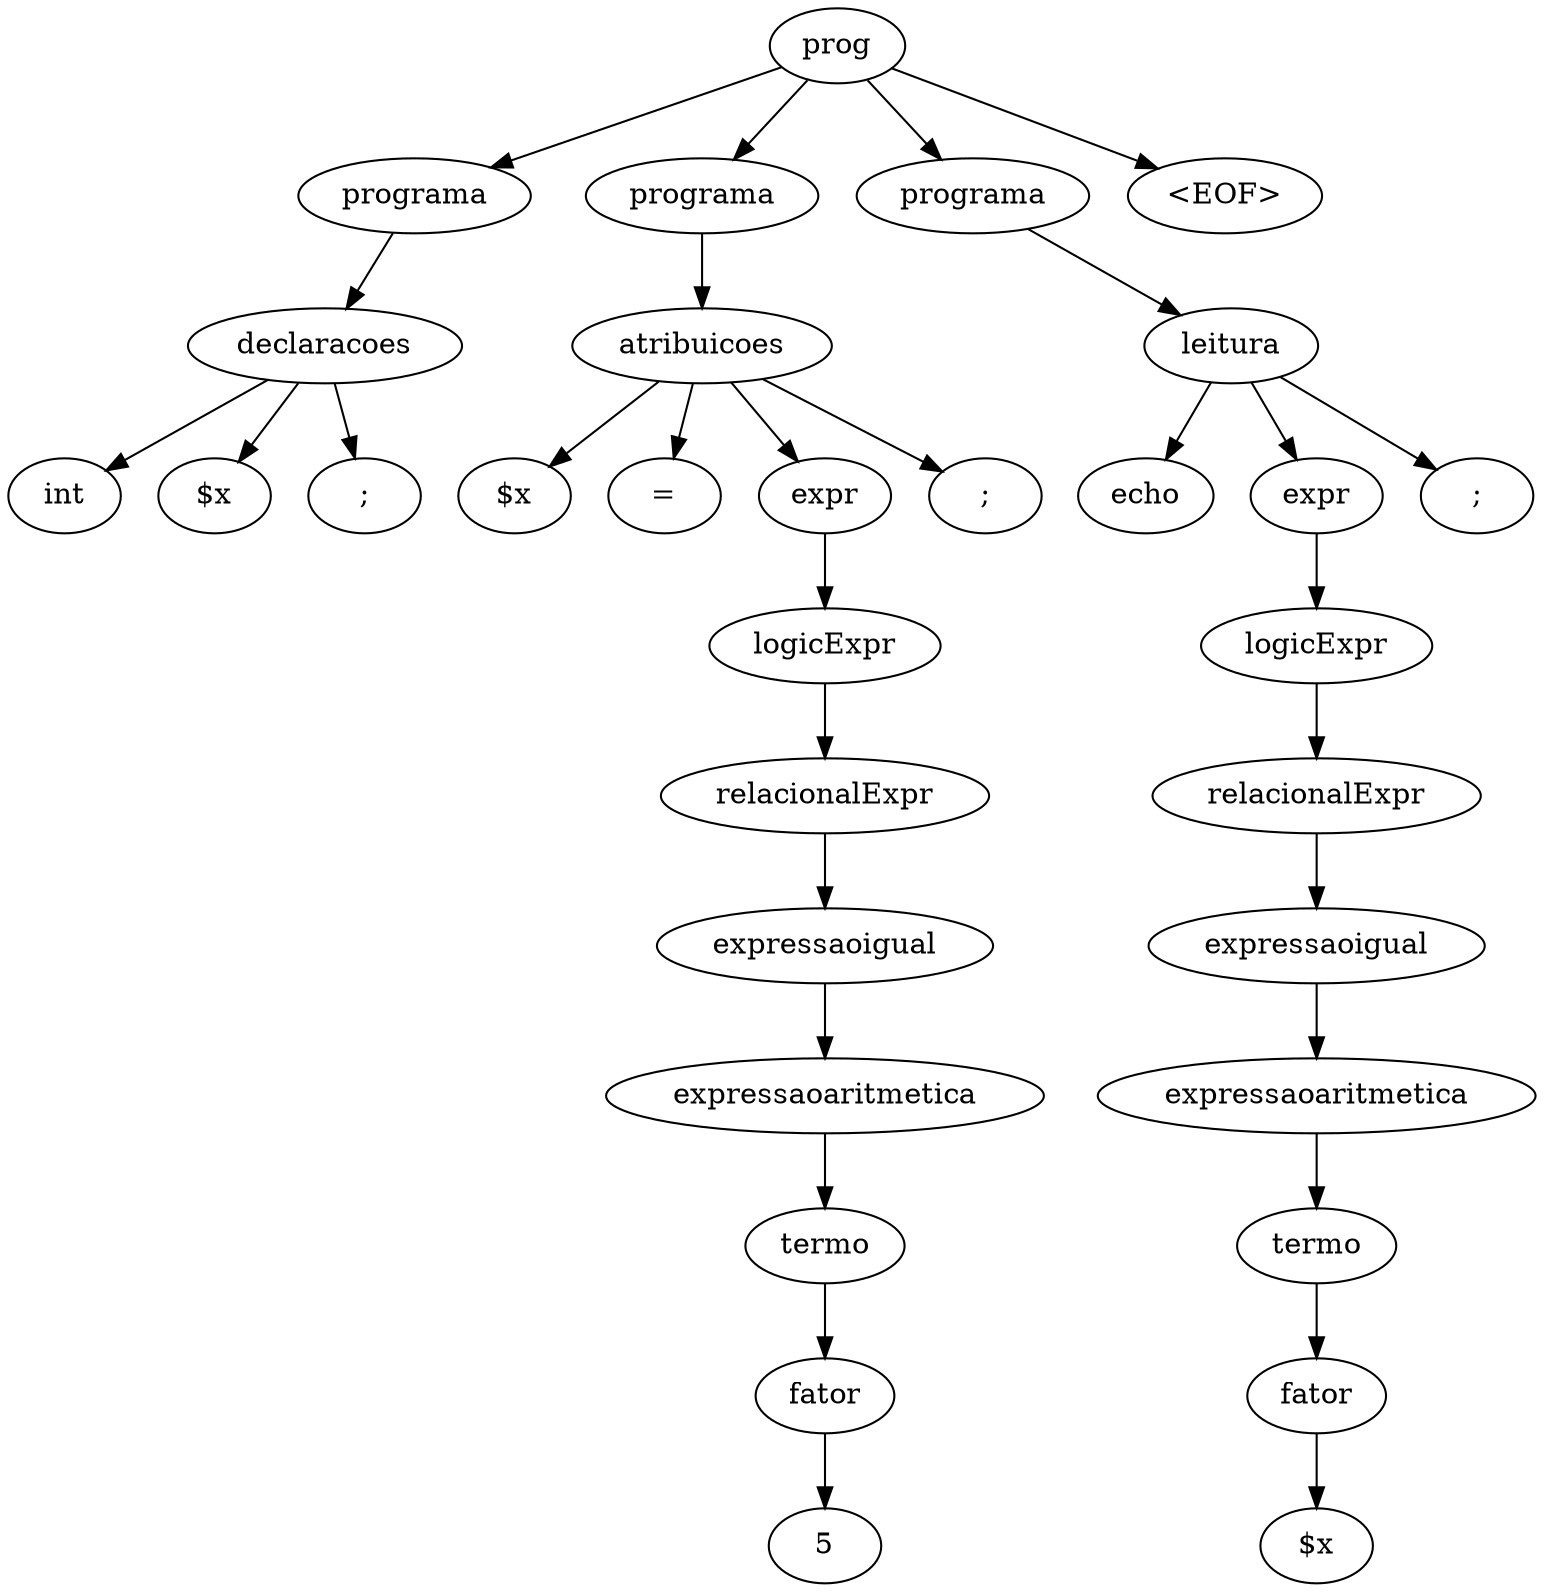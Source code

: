 digraph AST {
  node0 [label="prog"];
  node1 [label="programa"];
  node0 -> node1;
  node2 [label="declaracoes"];
  node1 -> node2;
  node3 [label="int"];
  node2 -> node3;
  node4 [label="$x"];
  node2 -> node4;
  node5 [label=";"];
  node2 -> node5;
  node6 [label="programa"];
  node0 -> node6;
  node7 [label="atribuicoes"];
  node6 -> node7;
  node8 [label="$x"];
  node7 -> node8;
  node9 [label="="];
  node7 -> node9;
  node10 [label="expr"];
  node7 -> node10;
  node11 [label="logicExpr"];
  node10 -> node11;
  node12 [label="relacionalExpr"];
  node11 -> node12;
  node13 [label="expressaoigual"];
  node12 -> node13;
  node14 [label="expressaoaritmetica"];
  node13 -> node14;
  node15 [label="termo"];
  node14 -> node15;
  node16 [label="fator"];
  node15 -> node16;
  node17 [label="5"];
  node16 -> node17;
  node18 [label=";"];
  node7 -> node18;
  node19 [label="programa"];
  node0 -> node19;
  node20 [label="leitura"];
  node19 -> node20;
  node21 [label="echo"];
  node20 -> node21;
  node22 [label="expr"];
  node20 -> node22;
  node23 [label="logicExpr"];
  node22 -> node23;
  node24 [label="relacionalExpr"];
  node23 -> node24;
  node25 [label="expressaoigual"];
  node24 -> node25;
  node26 [label="expressaoaritmetica"];
  node25 -> node26;
  node27 [label="termo"];
  node26 -> node27;
  node28 [label="fator"];
  node27 -> node28;
  node29 [label="$x"];
  node28 -> node29;
  node30 [label=";"];
  node20 -> node30;
  node31 [label="<EOF>"];
  node0 -> node31;
}
